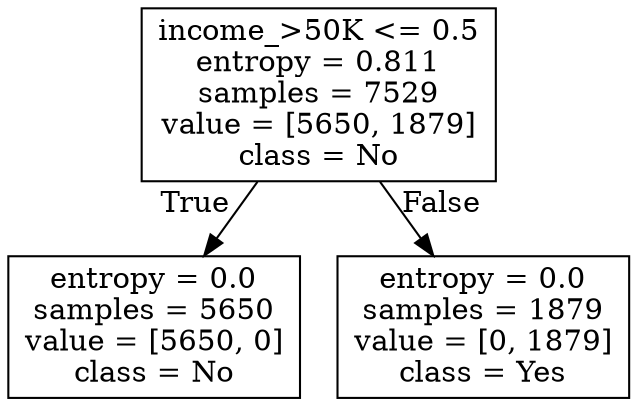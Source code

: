 digraph Tree {
node [shape=box] ;
0 [label="income_>50K <= 0.5\nentropy = 0.811\nsamples = 7529\nvalue = [5650, 1879]\nclass = No"] ;
1 [label="entropy = 0.0\nsamples = 5650\nvalue = [5650, 0]\nclass = No"] ;
0 -> 1 [labeldistance=2.5, labelangle=45, headlabel="True"] ;
2 [label="entropy = 0.0\nsamples = 1879\nvalue = [0, 1879]\nclass = Yes"] ;
0 -> 2 [labeldistance=2.5, labelangle=-45, headlabel="False"] ;
}